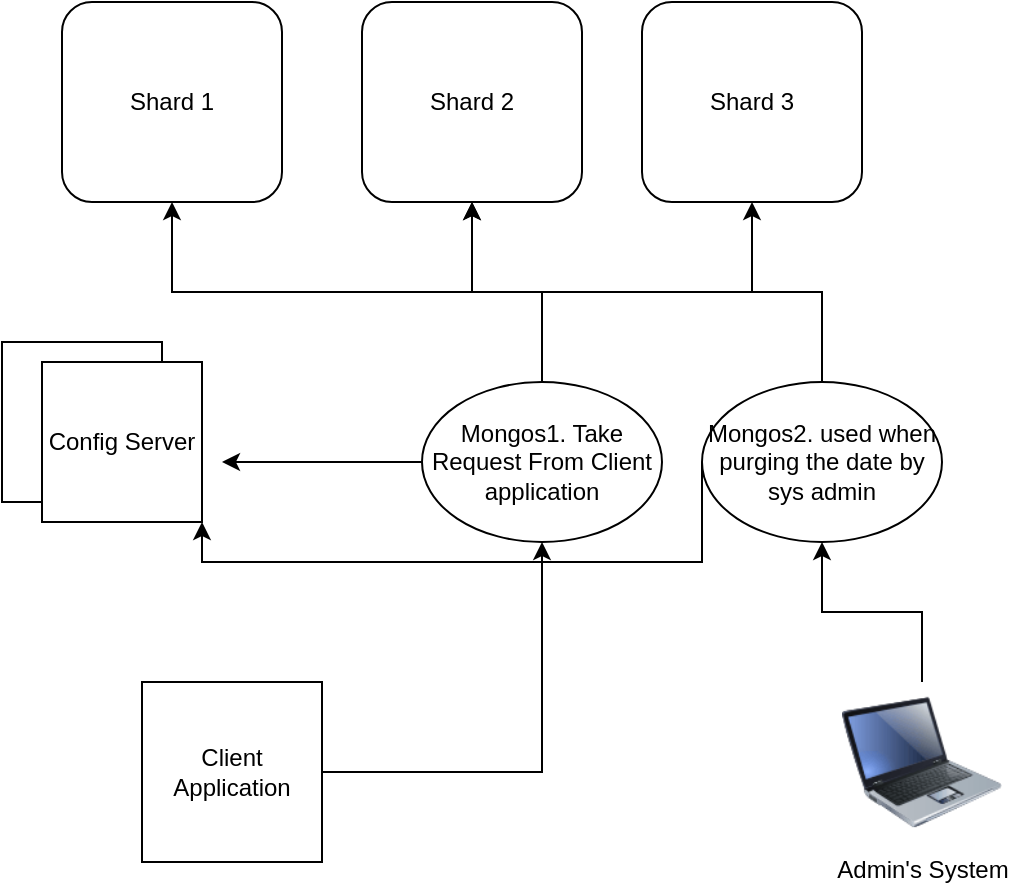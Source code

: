 <mxfile version="21.1.1" type="device">
  <diagram name="Page-1" id="LgQCwT1X4suE8flTy2Ob">
    <mxGraphModel dx="714" dy="520" grid="1" gridSize="10" guides="1" tooltips="1" connect="1" arrows="1" fold="1" page="1" pageScale="1" pageWidth="827" pageHeight="1169" math="0" shadow="0">
      <root>
        <mxCell id="0" />
        <mxCell id="1" parent="0" />
        <mxCell id="VtlC3d1eavs3r2MFD2L7-1" value="Shard 1" style="rounded=1;whiteSpace=wrap;html=1;" vertex="1" parent="1">
          <mxGeometry x="180" y="70" width="110" height="100" as="geometry" />
        </mxCell>
        <mxCell id="VtlC3d1eavs3r2MFD2L7-2" value="Shard 3" style="rounded=1;whiteSpace=wrap;html=1;" vertex="1" parent="1">
          <mxGeometry x="470" y="70" width="110" height="100" as="geometry" />
        </mxCell>
        <mxCell id="VtlC3d1eavs3r2MFD2L7-3" value="Shard 2" style="rounded=1;whiteSpace=wrap;html=1;" vertex="1" parent="1">
          <mxGeometry x="330" y="70" width="110" height="100" as="geometry" />
        </mxCell>
        <mxCell id="VtlC3d1eavs3r2MFD2L7-16" style="edgeStyle=orthogonalEdgeStyle;rounded=0;orthogonalLoop=1;jettySize=auto;html=1;exitX=1;exitY=0.5;exitDx=0;exitDy=0;entryX=0.5;entryY=1;entryDx=0;entryDy=0;" edge="1" parent="1" source="VtlC3d1eavs3r2MFD2L7-4" target="VtlC3d1eavs3r2MFD2L7-5">
          <mxGeometry relative="1" as="geometry" />
        </mxCell>
        <mxCell id="VtlC3d1eavs3r2MFD2L7-4" value="Client Application" style="whiteSpace=wrap;html=1;aspect=fixed;" vertex="1" parent="1">
          <mxGeometry x="220" y="410" width="90" height="90" as="geometry" />
        </mxCell>
        <mxCell id="VtlC3d1eavs3r2MFD2L7-10" style="edgeStyle=orthogonalEdgeStyle;rounded=0;orthogonalLoop=1;jettySize=auto;html=1;exitX=0.5;exitY=0;exitDx=0;exitDy=0;entryX=0.5;entryY=1;entryDx=0;entryDy=0;" edge="1" parent="1" source="VtlC3d1eavs3r2MFD2L7-5" target="VtlC3d1eavs3r2MFD2L7-3">
          <mxGeometry relative="1" as="geometry" />
        </mxCell>
        <mxCell id="VtlC3d1eavs3r2MFD2L7-14" style="edgeStyle=orthogonalEdgeStyle;rounded=0;orthogonalLoop=1;jettySize=auto;html=1;exitX=0;exitY=0.5;exitDx=0;exitDy=0;" edge="1" parent="1" source="VtlC3d1eavs3r2MFD2L7-5">
          <mxGeometry relative="1" as="geometry">
            <mxPoint x="260" y="300" as="targetPoint" />
          </mxGeometry>
        </mxCell>
        <mxCell id="VtlC3d1eavs3r2MFD2L7-5" value="Mongos1. Take Request From Client application" style="ellipse;whiteSpace=wrap;html=1;" vertex="1" parent="1">
          <mxGeometry x="360" y="260" width="120" height="80" as="geometry" />
        </mxCell>
        <mxCell id="VtlC3d1eavs3r2MFD2L7-11" style="edgeStyle=orthogonalEdgeStyle;rounded=0;orthogonalLoop=1;jettySize=auto;html=1;entryX=0.5;entryY=1;entryDx=0;entryDy=0;exitX=0.5;exitY=0;exitDx=0;exitDy=0;" edge="1" parent="1" source="VtlC3d1eavs3r2MFD2L7-6" target="VtlC3d1eavs3r2MFD2L7-3">
          <mxGeometry relative="1" as="geometry">
            <mxPoint x="560" y="240" as="sourcePoint" />
          </mxGeometry>
        </mxCell>
        <mxCell id="VtlC3d1eavs3r2MFD2L7-12" style="edgeStyle=orthogonalEdgeStyle;rounded=0;orthogonalLoop=1;jettySize=auto;html=1;exitX=0.5;exitY=0;exitDx=0;exitDy=0;entryX=0.5;entryY=1;entryDx=0;entryDy=0;" edge="1" parent="1" source="VtlC3d1eavs3r2MFD2L7-6" target="VtlC3d1eavs3r2MFD2L7-2">
          <mxGeometry relative="1" as="geometry" />
        </mxCell>
        <mxCell id="VtlC3d1eavs3r2MFD2L7-13" style="edgeStyle=orthogonalEdgeStyle;rounded=0;orthogonalLoop=1;jettySize=auto;html=1;exitX=0.5;exitY=0;exitDx=0;exitDy=0;" edge="1" parent="1" source="VtlC3d1eavs3r2MFD2L7-6" target="VtlC3d1eavs3r2MFD2L7-1">
          <mxGeometry relative="1" as="geometry" />
        </mxCell>
        <mxCell id="VtlC3d1eavs3r2MFD2L7-15" style="edgeStyle=orthogonalEdgeStyle;rounded=0;orthogonalLoop=1;jettySize=auto;html=1;exitX=0;exitY=0.5;exitDx=0;exitDy=0;entryX=1;entryY=1;entryDx=0;entryDy=0;" edge="1" parent="1" source="VtlC3d1eavs3r2MFD2L7-6" target="VtlC3d1eavs3r2MFD2L7-9">
          <mxGeometry relative="1" as="geometry">
            <Array as="points">
              <mxPoint x="500" y="350" />
              <mxPoint x="250" y="350" />
            </Array>
          </mxGeometry>
        </mxCell>
        <mxCell id="VtlC3d1eavs3r2MFD2L7-6" value="Mongos2. used when purging the date by sys admin" style="ellipse;whiteSpace=wrap;html=1;" vertex="1" parent="1">
          <mxGeometry x="500" y="260" width="120" height="80" as="geometry" />
        </mxCell>
        <mxCell id="VtlC3d1eavs3r2MFD2L7-7" value="" style="whiteSpace=wrap;html=1;aspect=fixed;" vertex="1" parent="1">
          <mxGeometry x="150" y="240" width="80" height="80" as="geometry" />
        </mxCell>
        <mxCell id="VtlC3d1eavs3r2MFD2L7-9" value="Config Server" style="whiteSpace=wrap;html=1;aspect=fixed;" vertex="1" parent="1">
          <mxGeometry x="170" y="250" width="80" height="80" as="geometry" />
        </mxCell>
        <mxCell id="VtlC3d1eavs3r2MFD2L7-18" style="edgeStyle=orthogonalEdgeStyle;rounded=0;orthogonalLoop=1;jettySize=auto;html=1;exitX=0.5;exitY=0;exitDx=0;exitDy=0;entryX=0.5;entryY=1;entryDx=0;entryDy=0;" edge="1" parent="1" source="VtlC3d1eavs3r2MFD2L7-17" target="VtlC3d1eavs3r2MFD2L7-6">
          <mxGeometry relative="1" as="geometry" />
        </mxCell>
        <mxCell id="VtlC3d1eavs3r2MFD2L7-17" value="Admin&#39;s System" style="image;html=1;image=img/lib/clip_art/computers/Laptop_128x128.png" vertex="1" parent="1">
          <mxGeometry x="570" y="410" width="80" height="80" as="geometry" />
        </mxCell>
      </root>
    </mxGraphModel>
  </diagram>
</mxfile>
